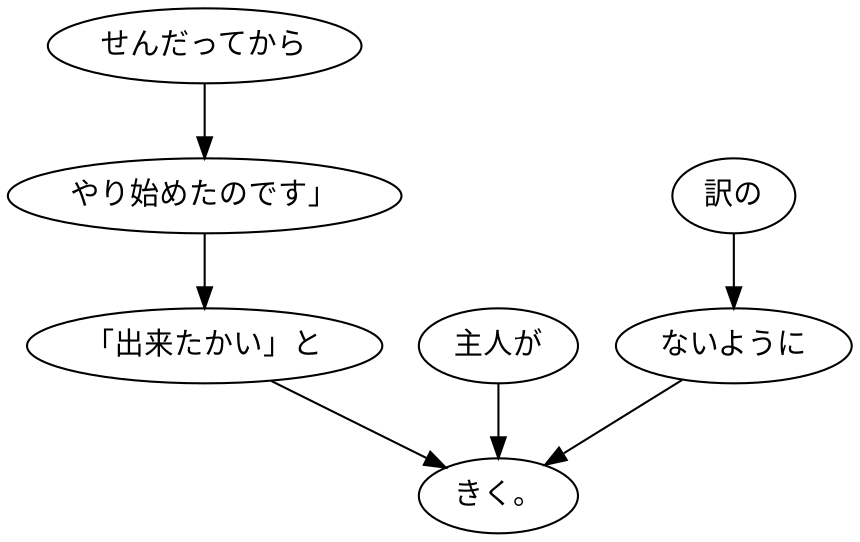 digraph graph3557 {
	node0 [label="せんだってから"];
	node1 [label="やり始めたのです」"];
	node2 [label="「出来たかい」と"];
	node3 [label="主人が"];
	node4 [label="訳の"];
	node5 [label="ないように"];
	node6 [label="きく。"];
	node0 -> node1;
	node1 -> node2;
	node2 -> node6;
	node3 -> node6;
	node4 -> node5;
	node5 -> node6;
}
